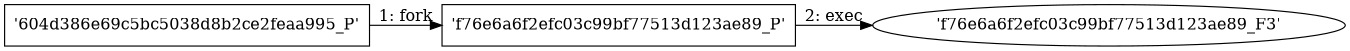 digraph "D:\Learning\Paper\apt\基于CTI的攻击预警\Dataset\攻击图\ASGfromALLCTI\A Delegate’s View of the Cloud Security Alliance Congress 2011.dot" {
rankdir="LR"
size="9"
fixedsize="false"
splines="true"
nodesep=0.3
ranksep=0
fontsize=10
overlap="scalexy"
engine= "neato"
	"'604d386e69c5bc5038d8b2ce2feaa995_P'" [node_type=Process shape=box]
	"'f76e6a6f2efc03c99bf77513d123ae89_P'" [node_type=Process shape=box]
	"'604d386e69c5bc5038d8b2ce2feaa995_P'" -> "'f76e6a6f2efc03c99bf77513d123ae89_P'" [label="1: fork"]
	"'f76e6a6f2efc03c99bf77513d123ae89_P'" [node_type=Process shape=box]
	"'f76e6a6f2efc03c99bf77513d123ae89_F3'" [node_type=File shape=ellipse]
	"'f76e6a6f2efc03c99bf77513d123ae89_P'" -> "'f76e6a6f2efc03c99bf77513d123ae89_F3'" [label="2: exec"]
}
